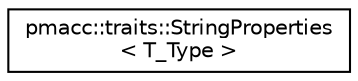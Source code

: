 digraph "Graphical Class Hierarchy"
{
 // LATEX_PDF_SIZE
  edge [fontname="Helvetica",fontsize="10",labelfontname="Helvetica",labelfontsize="10"];
  node [fontname="Helvetica",fontsize="10",shape=record];
  rankdir="LR";
  Node0 [label="pmacc::traits::StringProperties\l\< T_Type \>",height=0.2,width=0.4,color="black", fillcolor="white", style="filled",URL="$structpmacc_1_1traits_1_1_string_properties.html",tooltip="Get a property tree of an object."];
}
